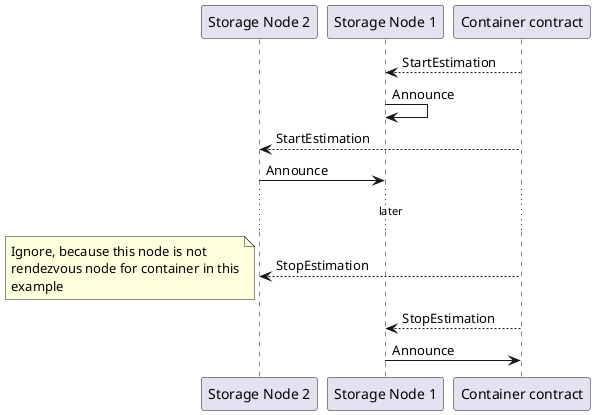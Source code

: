 @startuml
participant "Storage Node 2" as sn2
participant "Storage Node 1" as sn1
participant "Container contract" as cnr

cnr --> sn1: StartEstimation
sn1 -> sn1: Announce


cnr --> sn2: StartEstimation
sn2 -> sn1: Announce

...later...

cnr --> sn2: StopEstimation
note left
  Ignore, because this node is not
  rendezvous node for container in this
  example
end note

cnr --> sn1: StopEstimation
sn1 -> cnr: Announce
@enduml